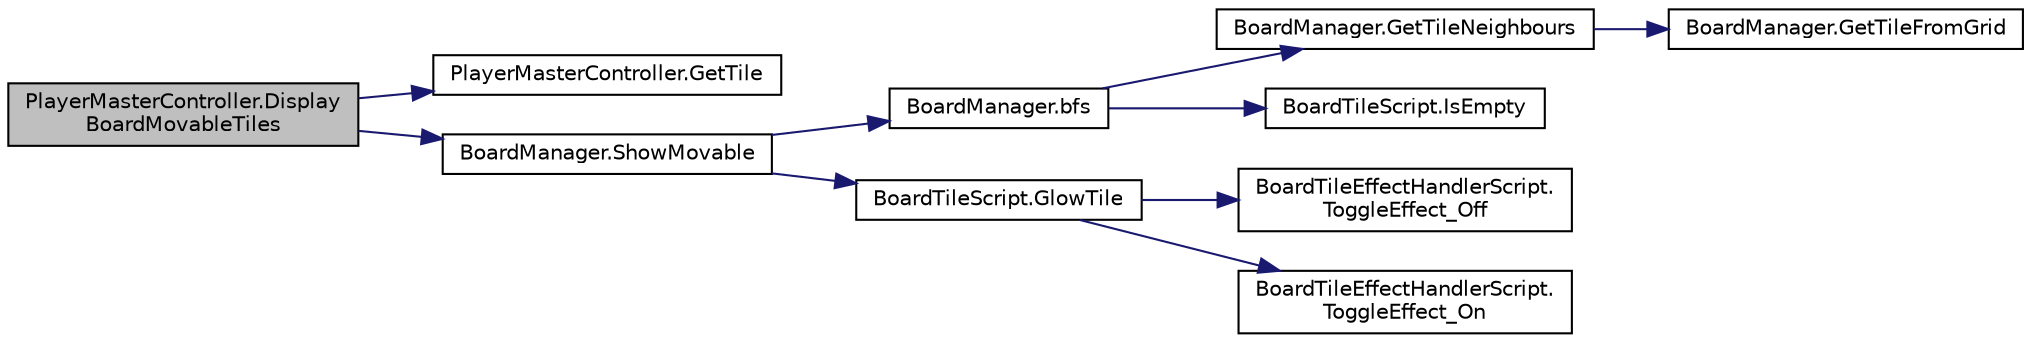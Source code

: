 digraph "PlayerMasterController.DisplayBoardMovableTiles"
{
 // LATEX_PDF_SIZE
  edge [fontname="Helvetica",fontsize="10",labelfontname="Helvetica",labelfontsize="10"];
  node [fontname="Helvetica",fontsize="10",shape=record];
  rankdir="LR";
  Node1 [label="PlayerMasterController.Display\lBoardMovableTiles",height=0.2,width=0.4,color="black", fillcolor="grey75", style="filled", fontcolor="black",tooltip="calls the boardManager to display all the tiles that it can move to according to the range of it's mo..."];
  Node1 -> Node2 [color="midnightblue",fontsize="10",style="solid",fontname="Helvetica"];
  Node2 [label="PlayerMasterController.GetTile",height=0.2,width=0.4,color="black", fillcolor="white", style="filled",URL="$class_player_master_controller.html#a6e9a15dbaf465a0477ab5bab27570bde",tooltip="Get the current tile the token is on"];
  Node1 -> Node3 [color="midnightblue",fontsize="10",style="solid",fontname="Helvetica"];
  Node3 [label="BoardManager.ShowMovable",height=0.2,width=0.4,color="black", fillcolor="white", style="filled",URL="$class_board_manager.html#ad6679de327b4f4b736f06d0d549b72a0",tooltip="mark and showwhich tile the player can move to"];
  Node3 -> Node4 [color="midnightblue",fontsize="10",style="solid",fontname="Helvetica"];
  Node4 [label="BoardManager.bfs",height=0.2,width=0.4,color="black", fillcolor="white", style="filled",URL="$class_board_manager.html#a1ea52b667d1dd7ca6b4fa956a19ee26d",tooltip="perform bfs search for the tiles"];
  Node4 -> Node5 [color="midnightblue",fontsize="10",style="solid",fontname="Helvetica"];
  Node5 [label="BoardManager.GetTileNeighbours",height=0.2,width=0.4,color="black", fillcolor="white", style="filled",URL="$class_board_manager.html#ae3af0b08bdfbc0ebcda23950eb935a5d",tooltip=" "];
  Node5 -> Node6 [color="midnightblue",fontsize="10",style="solid",fontname="Helvetica"];
  Node6 [label="BoardManager.GetTileFromGrid",height=0.2,width=0.4,color="black", fillcolor="white", style="filled",URL="$class_board_manager.html#a6b2b89b5ce622bf45676e6993f8ec216",tooltip=" "];
  Node4 -> Node7 [color="midnightblue",fontsize="10",style="solid",fontname="Helvetica"];
  Node7 [label="BoardTileScript.IsEmpty",height=0.2,width=0.4,color="black", fillcolor="white", style="filled",URL="$class_board_tile_script.html#aeee5122d5e5b79867f6538ec4d597b6a",tooltip="check if tile is empty"];
  Node3 -> Node8 [color="midnightblue",fontsize="10",style="solid",fontname="Helvetica"];
  Node8 [label="BoardTileScript.GlowTile",height=0.2,width=0.4,color="black", fillcolor="white", style="filled",URL="$class_board_tile_script.html#a3ff1d3c491fe4d7e421a624ac0b5be6f",tooltip="setting the glow on the tile"];
  Node8 -> Node9 [color="midnightblue",fontsize="10",style="solid",fontname="Helvetica"];
  Node9 [label="BoardTileEffectHandlerScript.\lToggleEffect_Off",height=0.2,width=0.4,color="black", fillcolor="white", style="filled",URL="$class_board_tile_effect_handler_script.html#a93e813816ff40b3602de22f87a694766",tooltip="turn off the effect for when player can move to that tile"];
  Node8 -> Node10 [color="midnightblue",fontsize="10",style="solid",fontname="Helvetica"];
  Node10 [label="BoardTileEffectHandlerScript.\lToggleEffect_On",height=0.2,width=0.4,color="black", fillcolor="white", style="filled",URL="$class_board_tile_effect_handler_script.html#a7bf5b2a819cb44463464d5c951bf3143",tooltip="turn on the effect for when player can move to that tile"];
}
